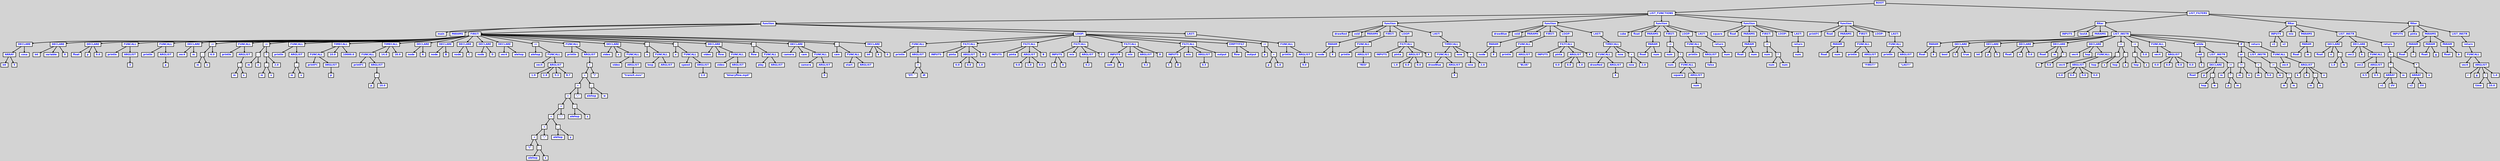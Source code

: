 digraph {

	ordering=out;
	ranksep=.4;
	bgcolor="lightgrey"; node [shape=box, fixedsize=false, fontsize=12, fontname="Helvetica-bold", fontcolor="blue"
		width=.25, height=.25, color="black", fillcolor="white", style="filled, solid, bold"];
	edge [arrowsize=.5, color="black", style="bold"]

  n0 [label="ROOT"];
  n1 [label="LIST_FUNCTIONS"];
  n1 [label="LIST_FUNCTIONS"];
  n2 [label="function"];
  n2 [label="function"];
  n3 [label="main"];
  n4 [label="PARAMS"];
  n5 [label="FIRST:"];
  n5 [label="FIRST:"];
  n6 [label="DECLARE"];
  n6 [label="DECLARE"];
  n7 [label="ARRAY"];
  n7 [label="ARRAY"];
  n8 [label="int"];
  n9 [label="5"];
  n10 [label="cosa"];
  n11 [label="DECLARE"];
  n11 [label="DECLARE"];
  n12 [label="int"];
  n13 [label="variable"];
  n14 [label="0"];
  n15 [label="DECLARE"];
  n15 [label="DECLARE"];
  n16 [label="float"];
  n17 [label="p"];
  n18 [label="0.0"];
  n19 [label="FUNCALL"];
  n19 [label="FUNCALL"];
  n20 [label="println"];
  n21 [label="ARGLIST"];
  n21 [label="ARGLIST"];
  n22 [label="3"];
  n23 [label="FUNCALL"];
  n23 [label="FUNCALL"];
  n24 [label="println"];
  n25 [label="ARGLIST"];
  n25 [label="ARGLIST"];
  n26 [label="p"];
  n27 [label="DECLARE"];
  n27 [label="DECLARE"];
  n28 [label="vec4"];
  n29 [label="m"];
  n30 [label=":="];
  n30 [label=":="];
  n31 [label="."];
  n31 [label="."];
  n32 [label="m"];
  n33 [label="x"];
  n34 [label="6.0"];
  n35 [label="FUNCALL"];
  n35 [label="FUNCALL"];
  n36 [label="println"];
  n37 [label="ARGLIST"];
  n37 [label="ARGLIST"];
  n38 [label="."];
  n38 [label="."];
  n39 [label="m"];
  n40 [label="x"];
  n41 [label=":="];
  n41 [label=":="];
  n42 [label="."];
  n42 [label="."];
  n43 [label="m"];
  n44 [label="x"];
  n45 [label="*"];
  n45 [label="*"];
  n46 [label="."];
  n46 [label="."];
  n47 [label="m"];
  n48 [label="x"];
  n49 [label="2.0"];
  n50 [label="FUNCALL"];
  n50 [label="FUNCALL"];
  n51 [label="println"];
  n52 [label="ARGLIST"];
  n52 [label="ARGLIST"];
  n53 [label="."];
  n53 [label="."];
  n54 [label="m"];
  n55 [label="x"];
  n56 [label="TIMECALL"];
  n56 [label="TIMECALL"];
  n57 [label="FUNCALL"];
  n57 [label="FUNCALL"];
  n58 [label="printFC"];
  n59 [label="ARGLIST"];
  n59 [label="ARGLIST"];
  n60 [label="p"];
  n61 [label="10.0"];
  n62 [label="10000.0"];
  n63 [label="TIMECALL"];
  n63 [label="TIMECALL"];
  n64 [label="FUNCALL"];
  n64 [label="FUNCALL"];
  n65 [label="printFC"];
  n66 [label="ARGLIST"];
  n66 [label="ARGLIST"];
  n67 [label="-"];
  n67 [label="-"];
  n68 [label="p"];
  n69 [label="10.0"];
  n70 [label="14.0"];
  n71 [label="18.0"];
  n72 [label="DECLARE"];
  n72 [label="DECLARE"];
  n73 [label="node"];
  n74 [label="A"];
  n75 [label="DECLARE"];
  n75 [label="DECLARE"];
  n76 [label="node"];
  n77 [label="B"];
  n78 [label="DECLARE"];
  n78 [label="DECLARE"];
  n79 [label="node"];
  n80 [label="C"];
  n81 [label="DECLARE"];
  n81 [label="DECLARE"];
  n82 [label="node"];
  n83 [label="D"];
  n84 [label="DECLARE"];
  n84 [label="DECLARE"];
  n85 [label="vec4"];
  n86 [label="alehop"];
  n87 [label=":="];
  n87 [label=":="];
  n88 [label="alehop"];
  n89 [label="FUNCALL"];
  n89 [label="FUNCALL"];
  n90 [label="vec4"];
  n91 [label="ARGLIST"];
  n91 [label="ARGLIST"];
  n92 [label="1.9"];
  n93 [label="2.9"];
  n94 [label="5.3"];
  n95 [label="8.7"];
  n96 [label="FUNCALL"];
  n96 [label="FUNCALL"];
  n97 [label="println"];
  n98 [label="ARGLIST"];
  n98 [label="ARGLIST"];
  n99 [label="+"];
  n99 [label="+"];
  n100 [label="+"];
  n100 [label="+"];
  n101 [label="+"];
  n101 [label="+"];
  n102 [label="+"];
  n102 [label="+"];
  n103 [label="+"];
  n103 [label="+"];
  n104 [label="+"];
  n104 [label="+"];
  n105 [label="+"];
  n105 [label="+"];
  n106 [label="+"];
  n106 [label="+"];
  n107 [label="\"(\""];
  n108 [label="."];
  n108 [label="."];
  n109 [label="alehop"];
  n110 [label="x"];
  n111 [label="\",\""];
  n112 [label="."];
  n112 [label="."];
  n113 [label="alehop"];
  n114 [label="y"];
  n115 [label="\",\""];
  n116 [label="."];
  n116 [label="."];
  n117 [label="alehop"];
  n118 [label="z"];
  n119 [label="\",\""];
  n120 [label="."];
  n120 [label="."];
  n121 [label="alehop"];
  n122 [label="w"];
  n123 [label="\")\""];
  n124 [label="DECLARE"];
  n124 [label="DECLARE"];
  n125 [label="video"];
  n126 [label="v"];
  n127 [label="FUNCALL"];
  n127 [label="FUNCALL"];
  n128 [label="video"];
  n129 [label="ARGLIST"];
  n129 [label="ARGLIST"];
  n130 [label="\"transit.mov\""];
  n131 [label="."];
  n131 [label="."];
  n132 [label="v"];
  n133 [label="FUNCALL"];
  n133 [label="FUNCALL"];
  n134 [label="loop"];
  n135 [label="ARGLIST"];
  n136 [label="."];
  n136 [label="."];
  n137 [label="v"];
  n138 [label="FUNCALL"];
  n138 [label="FUNCALL"];
  n139 [label="speed"];
  n140 [label="ARGLIST"];
  n140 [label="ARGLIST"];
  n141 [label="2.0"];
  n142 [label="DECLARE"];
  n142 [label="DECLARE"];
  n143 [label="video"];
  n144 [label="flow"];
  n145 [label="FUNCALL"];
  n145 [label="FUNCALL"];
  n146 [label="video"];
  n147 [label="ARGLIST"];
  n147 [label="ARGLIST"];
  n148 [label="\"binaryflow.mp4\""];
  n149 [label="."];
  n149 [label="."];
  n150 [label="flow"];
  n151 [label="FUNCALL"];
  n151 [label="FUNCALL"];
  n152 [label="play"];
  n153 [label="ARGLIST"];
  n154 [label="DECLARE"];
  n154 [label="DECLARE"];
  n155 [label="camera"];
  n156 [label="cam"];
  n157 [label="FUNCALL"];
  n157 [label="FUNCALL"];
  n158 [label="camera"];
  n159 [label="ARGLIST"];
  n159 [label="ARGLIST"];
  n160 [label="0"];
  n161 [label="."];
  n161 [label="."];
  n162 [label="cam"];
  n163 [label="FUNCALL"];
  n163 [label="FUNCALL"];
  n164 [label="start"];
  n165 [label="ARGLIST"];
  n166 [label="DECLARE"];
  n166 [label="DECLARE"];
  n167 [label="int"];
  n168 [label="k"];
  n169 [label="0"];
  n170 [label="LOOP:"];
  n170 [label="LOOP:"];
  n171 [label="FUNCALL"];
  n171 [label="FUNCALL"];
  n172 [label="println"];
  n173 [label="ARGLIST"];
  n173 [label="ARGLIST"];
  n174 [label="+"];
  n174 [label="+"];
  n175 [label="\"DT: \""];
  n176 [label="dt"];
  n177 [label="FILTCALL"];
  n177 [label="FILTCALL"];
  n178 [label="INPUTS"];
  n179 [label="pinta"];
  n180 [label="ARGLIST"];
  n180 [label="ARGLIST"];
  n181 [label="0.0"];
  n182 [label="0.0"];
  n183 [label="1.0"];
  n184 [label="A"];
  n185 [label="FILTCALL"];
  n185 [label="FILTCALL"];
  n186 [label="INPUTS"];
  n187 [label="pinta"];
  n188 [label="ARGLIST"];
  n188 [label="ARGLIST"];
  n189 [label="0.0"];
  n190 [label="1.0"];
  n191 [label="0.0"];
  n192 [label="B"];
  n193 [label="FILTCALL"];
  n193 [label="FILTCALL"];
  n194 [label="INPUTS"];
  n194 [label="INPUTS"];
  n195 [label="v"];
  n196 [label="A"];
  n197 [label="mix"];
  n198 [label="ARGLIST"];
  n198 [label="ARGLIST"];
  n199 [label="0.2"];
  n200 [label="C"];
  n201 [label="FILTCALL"];
  n201 [label="FILTCALL"];
  n202 [label="INPUTS"];
  n202 [label="INPUTS"];
  n203 [label="cam"];
  n204 [label="B"];
  n205 [label="mix"];
  n206 [label="ARGLIST"];
  n206 [label="ARGLIST"];
  n207 [label="0.2"];
  n208 [label="D"];
  n209 [label="FILTCALL"];
  n209 [label="FILTCALL"];
  n210 [label="INPUTS"];
  n210 [label="INPUTS"];
  n211 [label="C"];
  n212 [label="D"];
  n213 [label="mix"];
  n214 [label="ARGLIST"];
  n214 [label="ARGLIST"];
  n215 [label="0.5"];
  n216 [label="output"];
  n217 [label="EMPTYFILT"];
  n217 [label="EMPTYFILT"];
  n218 [label="flow"];
  n219 [label="output"];
  n220 [label=":="];
  n220 [label=":="];
  n221 [label="p"];
  n222 [label="+"];
  n222 [label="+"];
  n223 [label="p"];
  n224 [label="1.0"];
  n225 [label="LAST:"];
  n225 [label="LAST:"];
  n226 [label="FUNCALL"];
  n226 [label="FUNCALL"];
  n227 [label="println"];
  n228 [label="ARGLIST"];
  n228 [label="ARGLIST"];
  n229 [label="9.0"];
  n230 [label="function"];
  n230 [label="function"];
  n231 [label="drawRed"];
  n232 [label="void"];
  n233 [label="PARAMS"];
  n233 [label="PARAMS"];
  n234 [label="PARAM"];
  n234 [label="PARAM"];
  n235 [label="node"];
  n236 [label="X"];
  n237 [label="FIRST:"];
  n237 [label="FIRST:"];
  n238 [label="FUNCALL"];
  n238 [label="FUNCALL"];
  n239 [label="println"];
  n240 [label="ARGLIST"];
  n240 [label="ARGLIST"];
  n241 [label="\"RED\""];
  n242 [label="LOOP:"];
  n242 [label="LOOP:"];
  n243 [label="FILTCALL"];
  n243 [label="FILTCALL"];
  n244 [label="INPUTS"];
  n245 [label="pinta"];
  n246 [label="ARGLIST"];
  n246 [label="ARGLIST"];
  n247 [label="1.0"];
  n248 [label="0.0"];
  n249 [label="0.0"];
  n250 [label="X"];
  n251 [label="LAST:"];
  n251 [label="LAST:"];
  n252 [label="TIMECALL"];
  n252 [label="TIMECALL"];
  n253 [label="FUNCALL"];
  n253 [label="FUNCALL"];
  n254 [label="drawBlue"];
  n255 [label="ARGLIST"];
  n255 [label="ARGLIST"];
  n256 [label="X"];
  n257 [label="now"];
  n258 [label="+"];
  n258 [label="+"];
  n259 [label="now"];
  n260 [label="2.0"];
  n261 [label="function"];
  n261 [label="function"];
  n262 [label="drawBlue"];
  n263 [label="void"];
  n264 [label="PARAMS"];
  n264 [label="PARAMS"];
  n265 [label="PARAM"];
  n265 [label="PARAM"];
  n266 [label="node"];
  n267 [label="X"];
  n268 [label="FIRST:"];
  n268 [label="FIRST:"];
  n269 [label="FUNCALL"];
  n269 [label="FUNCALL"];
  n270 [label="println"];
  n271 [label="ARGLIST"];
  n271 [label="ARGLIST"];
  n272 [label="\"BLUE\""];
  n273 [label="LOOP:"];
  n273 [label="LOOP:"];
  n274 [label="FILTCALL"];
  n274 [label="FILTCALL"];
  n275 [label="INPUTS"];
  n276 [label="pinta"];
  n277 [label="ARGLIST"];
  n277 [label="ARGLIST"];
  n278 [label="0.0"];
  n279 [label="0.0"];
  n280 [label="1.0"];
  n281 [label="X"];
  n282 [label="LAST:"];
  n282 [label="LAST:"];
  n283 [label="TIMECALL"];
  n283 [label="TIMECALL"];
  n284 [label="FUNCALL"];
  n284 [label="FUNCALL"];
  n285 [label="drawRed"];
  n286 [label="ARGLIST"];
  n286 [label="ARGLIST"];
  n287 [label="X"];
  n288 [label="now"];
  n289 [label="+"];
  n289 [label="+"];
  n290 [label="now"];
  n291 [label="2.0"];
  n292 [label="function"];
  n292 [label="function"];
  n293 [label="cube"];
  n294 [label="float"];
  n295 [label="PARAMS"];
  n295 [label="PARAMS"];
  n296 [label="PARAM"];
  n296 [label="PARAM"];
  n297 [label="float"];
  n298 [label="num"];
  n299 [label="FIRST:"];
  n299 [label="FIRST:"];
  n300 [label=":="];
  n300 [label=":="];
  n301 [label="num"];
  n302 [label="*"];
  n302 [label="*"];
  n303 [label="num"];
  n304 [label="FUNCALL"];
  n304 [label="FUNCALL"];
  n305 [label="square"];
  n306 [label="ARGLIST"];
  n306 [label="ARGLIST"];
  n307 [label="num"];
  n308 [label="LOOP:"];
  n308 [label="LOOP:"];
  n309 [label="FUNCALL"];
  n309 [label="FUNCALL"];
  n310 [label="println"];
  n311 [label="ARGLIST"];
  n311 [label="ARGLIST"];
  n312 [label="false"];
  n313 [label="LAST:"];
  n313 [label="LAST:"];
  n314 [label="return"];
  n314 [label="return"];
  n315 [label="num"];
  n316 [label="function"];
  n316 [label="function"];
  n317 [label="square"];
  n318 [label="float"];
  n319 [label="PARAMS"];
  n319 [label="PARAMS"];
  n320 [label="PARAM"];
  n320 [label="PARAM"];
  n321 [label="float"];
  n322 [label="num"];
  n323 [label="FIRST:"];
  n323 [label="FIRST:"];
  n324 [label=":="];
  n324 [label=":="];
  n325 [label="num"];
  n326 [label="*"];
  n326 [label="*"];
  n327 [label="num"];
  n328 [label="num"];
  n329 [label="LOOP:"];
  n330 [label="LAST:"];
  n330 [label="LAST:"];
  n331 [label="return"];
  n331 [label="return"];
  n332 [label="num"];
  n333 [label="function"];
  n333 [label="function"];
  n334 [label="printFC"];
  n335 [label="float"];
  n336 [label="PARAMS"];
  n336 [label="PARAMS"];
  n337 [label="PARAM"];
  n337 [label="PARAM"];
  n338 [label="float"];
  n339 [label="num"];
  n340 [label="FIRST:"];
  n340 [label="FIRST:"];
  n341 [label="FUNCALL"];
  n341 [label="FUNCALL"];
  n342 [label="println"];
  n343 [label="ARGLIST"];
  n343 [label="ARGLIST"];
  n344 [label="\"FIRST!\""];
  n345 [label="LOOP:"];
  n346 [label="LAST:"];
  n346 [label="LAST:"];
  n347 [label="FUNCALL"];
  n347 [label="FUNCALL"];
  n348 [label="println"];
  n349 [label="ARGLIST"];
  n349 [label="ARGLIST"];
  n350 [label="\"LAST!\""];
  n351 [label="LIST_FILTERS"];
  n351 [label="LIST_FILTERS"];
  n352 [label="filter"];
  n352 [label="filter"];
  n353 [label="INPUTS"];
  n354 [label="testA"];
  n355 [label="PARAMS"];
  n355 [label="PARAMS"];
  n356 [label="PARAM"];
  n356 [label="PARAM"];
  n357 [label="float"];
  n358 [label="k"];
  n359 [label="LIST_INSTR"];
  n359 [label="LIST_INSTR"];
  n360 [label="DECLARE"];
  n360 [label="DECLARE"];
  n361 [label="bool"];
  n362 [label="t"];
  n363 [label="true"];
  n364 [label="DECLARE"];
  n364 [label="DECLARE"];
  n365 [label="int"];
  n366 [label="p"];
  n367 [label="5"];
  n368 [label="DECLARE"];
  n368 [label="DECLARE"];
  n369 [label="float"];
  n370 [label="n"];
  n371 [label="5.0"];
  n372 [label="DECLARE"];
  n372 [label="DECLARE"];
  n373 [label="float"];
  n374 [label="m"];
  n375 [label="*"];
  n375 [label="*"];
  n376 [label="n"];
  n377 [label="5.0"];
  n378 [label="DECLARE"];
  n378 [label="DECLARE"];
  n379 [label="vec4"];
  n380 [label="hop"];
  n381 [label="FUNCALL"];
  n381 [label="FUNCALL"];
  n382 [label="vec4"];
  n383 [label="ARGLIST"];
  n383 [label="ARGLIST"];
  n384 [label="0.0"];
  n385 [label="0.0"];
  n386 [label="0.0"];
  n387 [label="0.0"];
  n388 [label=":="];
  n388 [label=":="];
  n389 [label="."];
  n389 [label="."];
  n390 [label="hop"];
  n391 [label="x"];
  n392 [label="."];
  n392 [label="."];
  n393 [label="hop"];
  n394 [label="y"];
  n395 [label=":="];
  n395 [label=":="];
  n396 [label="."];
  n396 [label="."];
  n397 [label="hop"];
  n398 [label="z"];
  n399 [label="5.0"];
  n400 [label="FUNCALL"];
  n400 [label="FUNCALL"];
  n401 [label="vec4"];
  n402 [label="ARGLIST"];
  n402 [label="ARGLIST"];
  n403 [label="0.0"];
  n404 [label="0.0"];
  n405 [label="0.0"];
  n406 [label="0.0"];
  n407 [label="while"];
  n407 [label="while"];
  n408 [label="not"];
  n408 [label="not"];
  n409 [label="t"];
  n410 [label="LIST_INSTR"];
  n410 [label="LIST_INSTR"];
  n411 [label="DECLARE"];
  n411 [label="DECLARE"];
  n412 [label="float"];
  n413 [label="p"];
  n414 [label="."];
  n414 [label="."];
  n415 [label="hop"];
  n416 [label="w"];
  n417 [label=":="];
  n417 [label=":="];
  n418 [label="m"];
  n419 [label="*"];
  n419 [label="*"];
  n420 [label="p"];
  n421 [label="m"];
  n422 [label="if"];
  n422 [label="if"];
  n423 [label="or"];
  n423 [label="or"];
  n424 [label="!="];
  n424 [label="!="];
  n425 [label="m"];
  n426 [label="n"];
  n427 [label="<"];
  n427 [label="<"];
  n428 [label="m"];
  n429 [label="5.0"];
  n430 [label="LIST_INSTR"];
  n430 [label="LIST_INSTR"];
  n431 [label=":="];
  n431 [label=":="];
  n432 [label="m"];
  n433 [label="*"];
  n433 [label="*"];
  n434 [label="m"];
  n435 [label="m"];
  n436 [label="return"];
  n436 [label="return"];
  n437 [label="FUNCALL"];
  n437 [label="FUNCALL"];
  n438 [label="vec4"];
  n439 [label="ARGLIST"];
  n439 [label="ARGLIST"];
  n440 [label="k"];
  n441 [label="k"];
  n442 [label="-"];
  n442 [label="-"];
  n443 [label="m"];
  n444 [label="n"];
  n445 [label="n"];
  n446 [label="filter"];
  n446 [label="filter"];
  n447 [label="INPUTS"];
  n447 [label="INPUTS"];
  n448 [label="v1"];
  n449 [label="v2"];
  n450 [label="mix"];
  n451 [label="PARAMS"];
  n451 [label="PARAMS"];
  n452 [label="PARAM"];
  n452 [label="PARAM"];
  n453 [label="float"];
  n454 [label="m"];
  n455 [label="LIST_INSTR"];
  n455 [label="LIST_INSTR"];
  n456 [label="DECLARE"];
  n456 [label="DECLARE"];
  n457 [label="float"];
  n458 [label="n"];
  n459 [label="-"];
  n459 [label="-"];
  n460 [label="1.0"];
  n461 [label="m"];
  n462 [label="DECLARE"];
  n462 [label="DECLARE"];
  n463 [label="vec2"];
  n464 [label="k"];
  n465 [label="FUNCALL"];
  n465 [label="FUNCALL"];
  n466 [label="vec2"];
  n467 [label="ARGLIST"];
  n467 [label="ARGLIST"];
  n468 [label="0.5"];
  n469 [label="0.5"];
  n470 [label="return"];
  n470 [label="return"];
  n471 [label="+"];
  n471 [label="+"];
  n472 [label="*"];
  n472 [label="*"];
  n473 [label="ARRAY"];
  n473 [label="ARRAY"];
  n474 [label="v1"];
  n475 [label="UV"];
  n476 [label="m"];
  n477 [label="*"];
  n477 [label="*"];
  n478 [label="ARRAY"];
  n478 [label="ARRAY"];
  n479 [label="v2"];
  n480 [label="UV"];
  n481 [label="n"];
  n482 [label="filter"];
  n482 [label="filter"];
  n483 [label="INPUTS"];
  n484 [label="pinta"];
  n485 [label="PARAMS"];
  n485 [label="PARAMS"];
  n486 [label="PARAM"];
  n486 [label="PARAM"];
  n487 [label="float"];
  n488 [label="r"];
  n489 [label="PARAM"];
  n489 [label="PARAM"];
  n490 [label="float"];
  n491 [label="g"];
  n492 [label="PARAM"];
  n492 [label="PARAM"];
  n493 [label="float"];
  n494 [label="b"];
  n495 [label="LIST_INSTR"];
  n495 [label="LIST_INSTR"];
  n496 [label="return"];
  n496 [label="return"];
  n497 [label="FUNCALL"];
  n497 [label="FUNCALL"];
  n498 [label="vec4"];
  n499 [label="ARGLIST"];
  n499 [label="ARGLIST"];
  n500 [label="r"];
  n501 [label="g"];
  n502 [label="/"];
  n502 [label="/"];
  n503 [label="time"];
  n504 [label="10.0"];
  n505 [label="1.0"];

  n0 -> n1 // "ROOT" -> "LIST_FUNCTIONS"
  n1 -> n2 // "LIST_FUNCTIONS" -> "function"
  n2 -> n3 // "function" -> "main"
  n2 -> n4 // "function" -> "PARAMS"
  n2 -> n5 // "function" -> "FIRST:"
  n5 -> n6 // "FIRST:" -> "DECLARE"
  n6 -> n7 // "DECLARE" -> "ARRAY"
  n7 -> n8 // "ARRAY" -> "int"
  n7 -> n9 // "ARRAY" -> "5"
  n6 -> n10 // "DECLARE" -> "cosa"
  n5 -> n11 // "FIRST:" -> "DECLARE"
  n11 -> n12 // "DECLARE" -> "int"
  n11 -> n13 // "DECLARE" -> "variable"
  n11 -> n14 // "DECLARE" -> "0"
  n5 -> n15 // "FIRST:" -> "DECLARE"
  n15 -> n16 // "DECLARE" -> "float"
  n15 -> n17 // "DECLARE" -> "p"
  n15 -> n18 // "DECLARE" -> "0.0"
  n5 -> n19 // "FIRST:" -> "FUNCALL"
  n19 -> n20 // "FUNCALL" -> "println"
  n19 -> n21 // "FUNCALL" -> "ARGLIST"
  n21 -> n22 // "ARGLIST" -> "3"
  n5 -> n23 // "FIRST:" -> "FUNCALL"
  n23 -> n24 // "FUNCALL" -> "println"
  n23 -> n25 // "FUNCALL" -> "ARGLIST"
  n25 -> n26 // "ARGLIST" -> "p"
  n5 -> n27 // "FIRST:" -> "DECLARE"
  n27 -> n28 // "DECLARE" -> "vec4"
  n27 -> n29 // "DECLARE" -> "m"
  n5 -> n30 // "FIRST:" -> ":="
  n30 -> n31 // ":=" -> "."
  n31 -> n32 // "." -> "m"
  n31 -> n33 // "." -> "x"
  n30 -> n34 // ":=" -> "6.0"
  n5 -> n35 // "FIRST:" -> "FUNCALL"
  n35 -> n36 // "FUNCALL" -> "println"
  n35 -> n37 // "FUNCALL" -> "ARGLIST"
  n37 -> n38 // "ARGLIST" -> "."
  n38 -> n39 // "." -> "m"
  n38 -> n40 // "." -> "x"
  n5 -> n41 // "FIRST:" -> ":="
  n41 -> n42 // ":=" -> "."
  n42 -> n43 // "." -> "m"
  n42 -> n44 // "." -> "x"
  n41 -> n45 // ":=" -> "*"
  n45 -> n46 // "*" -> "."
  n46 -> n47 // "." -> "m"
  n46 -> n48 // "." -> "x"
  n45 -> n49 // "*" -> "2.0"
  n5 -> n50 // "FIRST:" -> "FUNCALL"
  n50 -> n51 // "FUNCALL" -> "println"
  n50 -> n52 // "FUNCALL" -> "ARGLIST"
  n52 -> n53 // "ARGLIST" -> "."
  n53 -> n54 // "." -> "m"
  n53 -> n55 // "." -> "x"
  n5 -> n56 // "FIRST:" -> "TIMECALL"
  n56 -> n57 // "TIMECALL" -> "FUNCALL"
  n57 -> n58 // "FUNCALL" -> "printFC"
  n57 -> n59 // "FUNCALL" -> "ARGLIST"
  n59 -> n60 // "ARGLIST" -> "p"
  n56 -> n61 // "TIMECALL" -> "10.0"
  n56 -> n62 // "TIMECALL" -> "10000.0"
  n5 -> n63 // "FIRST:" -> "TIMECALL"
  n63 -> n64 // "TIMECALL" -> "FUNCALL"
  n64 -> n65 // "FUNCALL" -> "printFC"
  n64 -> n66 // "FUNCALL" -> "ARGLIST"
  n66 -> n67 // "ARGLIST" -> "-"
  n67 -> n68 // "-" -> "p"
  n67 -> n69 // "-" -> "10.0"
  n63 -> n70 // "TIMECALL" -> "14.0"
  n63 -> n71 // "TIMECALL" -> "18.0"
  n5 -> n72 // "FIRST:" -> "DECLARE"
  n72 -> n73 // "DECLARE" -> "node"
  n72 -> n74 // "DECLARE" -> "A"
  n5 -> n75 // "FIRST:" -> "DECLARE"
  n75 -> n76 // "DECLARE" -> "node"
  n75 -> n77 // "DECLARE" -> "B"
  n5 -> n78 // "FIRST:" -> "DECLARE"
  n78 -> n79 // "DECLARE" -> "node"
  n78 -> n80 // "DECLARE" -> "C"
  n5 -> n81 // "FIRST:" -> "DECLARE"
  n81 -> n82 // "DECLARE" -> "node"
  n81 -> n83 // "DECLARE" -> "D"
  n5 -> n84 // "FIRST:" -> "DECLARE"
  n84 -> n85 // "DECLARE" -> "vec4"
  n84 -> n86 // "DECLARE" -> "alehop"
  n5 -> n87 // "FIRST:" -> ":="
  n87 -> n88 // ":=" -> "alehop"
  n87 -> n89 // ":=" -> "FUNCALL"
  n89 -> n90 // "FUNCALL" -> "vec4"
  n89 -> n91 // "FUNCALL" -> "ARGLIST"
  n91 -> n92 // "ARGLIST" -> "1.9"
  n91 -> n93 // "ARGLIST" -> "2.9"
  n91 -> n94 // "ARGLIST" -> "5.3"
  n91 -> n95 // "ARGLIST" -> "8.7"
  n5 -> n96 // "FIRST:" -> "FUNCALL"
  n96 -> n97 // "FUNCALL" -> "println"
  n96 -> n98 // "FUNCALL" -> "ARGLIST"
  n98 -> n99 // "ARGLIST" -> "+"
  n99 -> n100 // "+" -> "+"
  n100 -> n101 // "+" -> "+"
  n101 -> n102 // "+" -> "+"
  n102 -> n103 // "+" -> "+"
  n103 -> n104 // "+" -> "+"
  n104 -> n105 // "+" -> "+"
  n105 -> n106 // "+" -> "+"
  n106 -> n107 // "+" -> "\"(\""
  n106 -> n108 // "+" -> "."
  n108 -> n109 // "." -> "alehop"
  n108 -> n110 // "." -> "x"
  n105 -> n111 // "+" -> "\",\""
  n104 -> n112 // "+" -> "."
  n112 -> n113 // "." -> "alehop"
  n112 -> n114 // "." -> "y"
  n103 -> n115 // "+" -> "\",\""
  n102 -> n116 // "+" -> "."
  n116 -> n117 // "." -> "alehop"
  n116 -> n118 // "." -> "z"
  n101 -> n119 // "+" -> "\",\""
  n100 -> n120 // "+" -> "."
  n120 -> n121 // "." -> "alehop"
  n120 -> n122 // "." -> "w"
  n99 -> n123 // "+" -> "\")\""
  n5 -> n124 // "FIRST:" -> "DECLARE"
  n124 -> n125 // "DECLARE" -> "video"
  n124 -> n126 // "DECLARE" -> "v"
  n124 -> n127 // "DECLARE" -> "FUNCALL"
  n127 -> n128 // "FUNCALL" -> "video"
  n127 -> n129 // "FUNCALL" -> "ARGLIST"
  n129 -> n130 // "ARGLIST" -> "\"transit.mov\""
  n5 -> n131 // "FIRST:" -> "."
  n131 -> n132 // "." -> "v"
  n131 -> n133 // "." -> "FUNCALL"
  n133 -> n134 // "FUNCALL" -> "loop"
  n133 -> n135 // "FUNCALL" -> "ARGLIST"
  n5 -> n136 // "FIRST:" -> "."
  n136 -> n137 // "." -> "v"
  n136 -> n138 // "." -> "FUNCALL"
  n138 -> n139 // "FUNCALL" -> "speed"
  n138 -> n140 // "FUNCALL" -> "ARGLIST"
  n140 -> n141 // "ARGLIST" -> "2.0"
  n5 -> n142 // "FIRST:" -> "DECLARE"
  n142 -> n143 // "DECLARE" -> "video"
  n142 -> n144 // "DECLARE" -> "flow"
  n142 -> n145 // "DECLARE" -> "FUNCALL"
  n145 -> n146 // "FUNCALL" -> "video"
  n145 -> n147 // "FUNCALL" -> "ARGLIST"
  n147 -> n148 // "ARGLIST" -> "\"binaryflow.mp4\""
  n5 -> n149 // "FIRST:" -> "."
  n149 -> n150 // "." -> "flow"
  n149 -> n151 // "." -> "FUNCALL"
  n151 -> n152 // "FUNCALL" -> "play"
  n151 -> n153 // "FUNCALL" -> "ARGLIST"
  n5 -> n154 // "FIRST:" -> "DECLARE"
  n154 -> n155 // "DECLARE" -> "camera"
  n154 -> n156 // "DECLARE" -> "cam"
  n154 -> n157 // "DECLARE" -> "FUNCALL"
  n157 -> n158 // "FUNCALL" -> "camera"
  n157 -> n159 // "FUNCALL" -> "ARGLIST"
  n159 -> n160 // "ARGLIST" -> "0"
  n5 -> n161 // "FIRST:" -> "."
  n161 -> n162 // "." -> "cam"
  n161 -> n163 // "." -> "FUNCALL"
  n163 -> n164 // "FUNCALL" -> "start"
  n163 -> n165 // "FUNCALL" -> "ARGLIST"
  n5 -> n166 // "FIRST:" -> "DECLARE"
  n166 -> n167 // "DECLARE" -> "int"
  n166 -> n168 // "DECLARE" -> "k"
  n166 -> n169 // "DECLARE" -> "0"
  n2 -> n170 // "function" -> "LOOP:"
  n170 -> n171 // "LOOP:" -> "FUNCALL"
  n171 -> n172 // "FUNCALL" -> "println"
  n171 -> n173 // "FUNCALL" -> "ARGLIST"
  n173 -> n174 // "ARGLIST" -> "+"
  n174 -> n175 // "+" -> "\"DT: \""
  n174 -> n176 // "+" -> "dt"
  n170 -> n177 // "LOOP:" -> "FILTCALL"
  n177 -> n178 // "FILTCALL" -> "INPUTS"
  n177 -> n179 // "FILTCALL" -> "pinta"
  n177 -> n180 // "FILTCALL" -> "ARGLIST"
  n180 -> n181 // "ARGLIST" -> "0.0"
  n180 -> n182 // "ARGLIST" -> "0.0"
  n180 -> n183 // "ARGLIST" -> "1.0"
  n177 -> n184 // "FILTCALL" -> "A"
  n170 -> n185 // "LOOP:" -> "FILTCALL"
  n185 -> n186 // "FILTCALL" -> "INPUTS"
  n185 -> n187 // "FILTCALL" -> "pinta"
  n185 -> n188 // "FILTCALL" -> "ARGLIST"
  n188 -> n189 // "ARGLIST" -> "0.0"
  n188 -> n190 // "ARGLIST" -> "1.0"
  n188 -> n191 // "ARGLIST" -> "0.0"
  n185 -> n192 // "FILTCALL" -> "B"
  n170 -> n193 // "LOOP:" -> "FILTCALL"
  n193 -> n194 // "FILTCALL" -> "INPUTS"
  n194 -> n195 // "INPUTS" -> "v"
  n194 -> n196 // "INPUTS" -> "A"
  n193 -> n197 // "FILTCALL" -> "mix"
  n193 -> n198 // "FILTCALL" -> "ARGLIST"
  n198 -> n199 // "ARGLIST" -> "0.2"
  n193 -> n200 // "FILTCALL" -> "C"
  n170 -> n201 // "LOOP:" -> "FILTCALL"
  n201 -> n202 // "FILTCALL" -> "INPUTS"
  n202 -> n203 // "INPUTS" -> "cam"
  n202 -> n204 // "INPUTS" -> "B"
  n201 -> n205 // "FILTCALL" -> "mix"
  n201 -> n206 // "FILTCALL" -> "ARGLIST"
  n206 -> n207 // "ARGLIST" -> "0.2"
  n201 -> n208 // "FILTCALL" -> "D"
  n170 -> n209 // "LOOP:" -> "FILTCALL"
  n209 -> n210 // "FILTCALL" -> "INPUTS"
  n210 -> n211 // "INPUTS" -> "C"
  n210 -> n212 // "INPUTS" -> "D"
  n209 -> n213 // "FILTCALL" -> "mix"
  n209 -> n214 // "FILTCALL" -> "ARGLIST"
  n214 -> n215 // "ARGLIST" -> "0.5"
  n209 -> n216 // "FILTCALL" -> "output"
  n170 -> n217 // "LOOP:" -> "EMPTYFILT"
  n217 -> n218 // "EMPTYFILT" -> "flow"
  n217 -> n219 // "EMPTYFILT" -> "output"
  n170 -> n220 // "LOOP:" -> ":="
  n220 -> n221 // ":=" -> "p"
  n220 -> n222 // ":=" -> "+"
  n222 -> n223 // "+" -> "p"
  n222 -> n224 // "+" -> "1.0"
  n2 -> n225 // "function" -> "LAST:"
  n225 -> n226 // "LAST:" -> "FUNCALL"
  n226 -> n227 // "FUNCALL" -> "println"
  n226 -> n228 // "FUNCALL" -> "ARGLIST"
  n228 -> n229 // "ARGLIST" -> "9.0"
  n1 -> n230 // "LIST_FUNCTIONS" -> "function"
  n230 -> n231 // "function" -> "drawRed"
  n230 -> n232 // "function" -> "void"
  n230 -> n233 // "function" -> "PARAMS"
  n233 -> n234 // "PARAMS" -> "PARAM"
  n234 -> n235 // "PARAM" -> "node"
  n234 -> n236 // "PARAM" -> "X"
  n230 -> n237 // "function" -> "FIRST:"
  n237 -> n238 // "FIRST:" -> "FUNCALL"
  n238 -> n239 // "FUNCALL" -> "println"
  n238 -> n240 // "FUNCALL" -> "ARGLIST"
  n240 -> n241 // "ARGLIST" -> "\"RED\""
  n230 -> n242 // "function" -> "LOOP:"
  n242 -> n243 // "LOOP:" -> "FILTCALL"
  n243 -> n244 // "FILTCALL" -> "INPUTS"
  n243 -> n245 // "FILTCALL" -> "pinta"
  n243 -> n246 // "FILTCALL" -> "ARGLIST"
  n246 -> n247 // "ARGLIST" -> "1.0"
  n246 -> n248 // "ARGLIST" -> "0.0"
  n246 -> n249 // "ARGLIST" -> "0.0"
  n243 -> n250 // "FILTCALL" -> "X"
  n230 -> n251 // "function" -> "LAST:"
  n251 -> n252 // "LAST:" -> "TIMECALL"
  n252 -> n253 // "TIMECALL" -> "FUNCALL"
  n253 -> n254 // "FUNCALL" -> "drawBlue"
  n253 -> n255 // "FUNCALL" -> "ARGLIST"
  n255 -> n256 // "ARGLIST" -> "X"
  n252 -> n257 // "TIMECALL" -> "now"
  n252 -> n258 // "TIMECALL" -> "+"
  n258 -> n259 // "+" -> "now"
  n258 -> n260 // "+" -> "2.0"
  n1 -> n261 // "LIST_FUNCTIONS" -> "function"
  n261 -> n262 // "function" -> "drawBlue"
  n261 -> n263 // "function" -> "void"
  n261 -> n264 // "function" -> "PARAMS"
  n264 -> n265 // "PARAMS" -> "PARAM"
  n265 -> n266 // "PARAM" -> "node"
  n265 -> n267 // "PARAM" -> "X"
  n261 -> n268 // "function" -> "FIRST:"
  n268 -> n269 // "FIRST:" -> "FUNCALL"
  n269 -> n270 // "FUNCALL" -> "println"
  n269 -> n271 // "FUNCALL" -> "ARGLIST"
  n271 -> n272 // "ARGLIST" -> "\"BLUE\""
  n261 -> n273 // "function" -> "LOOP:"
  n273 -> n274 // "LOOP:" -> "FILTCALL"
  n274 -> n275 // "FILTCALL" -> "INPUTS"
  n274 -> n276 // "FILTCALL" -> "pinta"
  n274 -> n277 // "FILTCALL" -> "ARGLIST"
  n277 -> n278 // "ARGLIST" -> "0.0"
  n277 -> n279 // "ARGLIST" -> "0.0"
  n277 -> n280 // "ARGLIST" -> "1.0"
  n274 -> n281 // "FILTCALL" -> "X"
  n261 -> n282 // "function" -> "LAST:"
  n282 -> n283 // "LAST:" -> "TIMECALL"
  n283 -> n284 // "TIMECALL" -> "FUNCALL"
  n284 -> n285 // "FUNCALL" -> "drawRed"
  n284 -> n286 // "FUNCALL" -> "ARGLIST"
  n286 -> n287 // "ARGLIST" -> "X"
  n283 -> n288 // "TIMECALL" -> "now"
  n283 -> n289 // "TIMECALL" -> "+"
  n289 -> n290 // "+" -> "now"
  n289 -> n291 // "+" -> "2.0"
  n1 -> n292 // "LIST_FUNCTIONS" -> "function"
  n292 -> n293 // "function" -> "cube"
  n292 -> n294 // "function" -> "float"
  n292 -> n295 // "function" -> "PARAMS"
  n295 -> n296 // "PARAMS" -> "PARAM"
  n296 -> n297 // "PARAM" -> "float"
  n296 -> n298 // "PARAM" -> "num"
  n292 -> n299 // "function" -> "FIRST:"
  n299 -> n300 // "FIRST:" -> ":="
  n300 -> n301 // ":=" -> "num"
  n300 -> n302 // ":=" -> "*"
  n302 -> n303 // "*" -> "num"
  n302 -> n304 // "*" -> "FUNCALL"
  n304 -> n305 // "FUNCALL" -> "square"
  n304 -> n306 // "FUNCALL" -> "ARGLIST"
  n306 -> n307 // "ARGLIST" -> "num"
  n292 -> n308 // "function" -> "LOOP:"
  n308 -> n309 // "LOOP:" -> "FUNCALL"
  n309 -> n310 // "FUNCALL" -> "println"
  n309 -> n311 // "FUNCALL" -> "ARGLIST"
  n311 -> n312 // "ARGLIST" -> "false"
  n292 -> n313 // "function" -> "LAST:"
  n313 -> n314 // "LAST:" -> "return"
  n314 -> n315 // "return" -> "num"
  n1 -> n316 // "LIST_FUNCTIONS" -> "function"
  n316 -> n317 // "function" -> "square"
  n316 -> n318 // "function" -> "float"
  n316 -> n319 // "function" -> "PARAMS"
  n319 -> n320 // "PARAMS" -> "PARAM"
  n320 -> n321 // "PARAM" -> "float"
  n320 -> n322 // "PARAM" -> "num"
  n316 -> n323 // "function" -> "FIRST:"
  n323 -> n324 // "FIRST:" -> ":="
  n324 -> n325 // ":=" -> "num"
  n324 -> n326 // ":=" -> "*"
  n326 -> n327 // "*" -> "num"
  n326 -> n328 // "*" -> "num"
  n316 -> n329 // "function" -> "LOOP:"
  n316 -> n330 // "function" -> "LAST:"
  n330 -> n331 // "LAST:" -> "return"
  n331 -> n332 // "return" -> "num"
  n1 -> n333 // "LIST_FUNCTIONS" -> "function"
  n333 -> n334 // "function" -> "printFC"
  n333 -> n335 // "function" -> "float"
  n333 -> n336 // "function" -> "PARAMS"
  n336 -> n337 // "PARAMS" -> "PARAM"
  n337 -> n338 // "PARAM" -> "float"
  n337 -> n339 // "PARAM" -> "num"
  n333 -> n340 // "function" -> "FIRST:"
  n340 -> n341 // "FIRST:" -> "FUNCALL"
  n341 -> n342 // "FUNCALL" -> "println"
  n341 -> n343 // "FUNCALL" -> "ARGLIST"
  n343 -> n344 // "ARGLIST" -> "\"FIRST!\""
  n333 -> n345 // "function" -> "LOOP:"
  n333 -> n346 // "function" -> "LAST:"
  n346 -> n347 // "LAST:" -> "FUNCALL"
  n347 -> n348 // "FUNCALL" -> "println"
  n347 -> n349 // "FUNCALL" -> "ARGLIST"
  n349 -> n350 // "ARGLIST" -> "\"LAST!\""
  n0 -> n351 // "ROOT" -> "LIST_FILTERS"
  n351 -> n352 // "LIST_FILTERS" -> "filter"
  n352 -> n353 // "filter" -> "INPUTS"
  n352 -> n354 // "filter" -> "testA"
  n352 -> n355 // "filter" -> "PARAMS"
  n355 -> n356 // "PARAMS" -> "PARAM"
  n356 -> n357 // "PARAM" -> "float"
  n356 -> n358 // "PARAM" -> "k"
  n352 -> n359 // "filter" -> "LIST_INSTR"
  n359 -> n360 // "LIST_INSTR" -> "DECLARE"
  n360 -> n361 // "DECLARE" -> "bool"
  n360 -> n362 // "DECLARE" -> "t"
  n360 -> n363 // "DECLARE" -> "true"
  n359 -> n364 // "LIST_INSTR" -> "DECLARE"
  n364 -> n365 // "DECLARE" -> "int"
  n364 -> n366 // "DECLARE" -> "p"
  n364 -> n367 // "DECLARE" -> "5"
  n359 -> n368 // "LIST_INSTR" -> "DECLARE"
  n368 -> n369 // "DECLARE" -> "float"
  n368 -> n370 // "DECLARE" -> "n"
  n368 -> n371 // "DECLARE" -> "5.0"
  n359 -> n372 // "LIST_INSTR" -> "DECLARE"
  n372 -> n373 // "DECLARE" -> "float"
  n372 -> n374 // "DECLARE" -> "m"
  n372 -> n375 // "DECLARE" -> "*"
  n375 -> n376 // "*" -> "n"
  n375 -> n377 // "*" -> "5.0"
  n359 -> n378 // "LIST_INSTR" -> "DECLARE"
  n378 -> n379 // "DECLARE" -> "vec4"
  n378 -> n380 // "DECLARE" -> "hop"
  n378 -> n381 // "DECLARE" -> "FUNCALL"
  n381 -> n382 // "FUNCALL" -> "vec4"
  n381 -> n383 // "FUNCALL" -> "ARGLIST"
  n383 -> n384 // "ARGLIST" -> "0.0"
  n383 -> n385 // "ARGLIST" -> "0.0"
  n383 -> n386 // "ARGLIST" -> "0.0"
  n383 -> n387 // "ARGLIST" -> "0.0"
  n359 -> n388 // "LIST_INSTR" -> ":="
  n388 -> n389 // ":=" -> "."
  n389 -> n390 // "." -> "hop"
  n389 -> n391 // "." -> "x"
  n388 -> n392 // ":=" -> "."
  n392 -> n393 // "." -> "hop"
  n392 -> n394 // "." -> "y"
  n359 -> n395 // "LIST_INSTR" -> ":="
  n395 -> n396 // ":=" -> "."
  n396 -> n397 // "." -> "hop"
  n396 -> n398 // "." -> "z"
  n395 -> n399 // ":=" -> "5.0"
  n359 -> n400 // "LIST_INSTR" -> "FUNCALL"
  n400 -> n401 // "FUNCALL" -> "vec4"
  n400 -> n402 // "FUNCALL" -> "ARGLIST"
  n402 -> n403 // "ARGLIST" -> "0.0"
  n402 -> n404 // "ARGLIST" -> "0.0"
  n402 -> n405 // "ARGLIST" -> "0.0"
  n402 -> n406 // "ARGLIST" -> "0.0"
  n359 -> n407 // "LIST_INSTR" -> "while"
  n407 -> n408 // "while" -> "not"
  n408 -> n409 // "not" -> "t"
  n407 -> n410 // "while" -> "LIST_INSTR"
  n410 -> n411 // "LIST_INSTR" -> "DECLARE"
  n411 -> n412 // "DECLARE" -> "float"
  n411 -> n413 // "DECLARE" -> "p"
  n411 -> n414 // "DECLARE" -> "."
  n414 -> n415 // "." -> "hop"
  n414 -> n416 // "." -> "w"
  n410 -> n417 // "LIST_INSTR" -> ":="
  n417 -> n418 // ":=" -> "m"
  n417 -> n419 // ":=" -> "*"
  n419 -> n420 // "*" -> "p"
  n419 -> n421 // "*" -> "m"
  n359 -> n422 // "LIST_INSTR" -> "if"
  n422 -> n423 // "if" -> "or"
  n423 -> n424 // "or" -> "!="
  n424 -> n425 // "!=" -> "m"
  n424 -> n426 // "!=" -> "n"
  n423 -> n427 // "or" -> "<"
  n427 -> n428 // "<" -> "m"
  n427 -> n429 // "<" -> "5.0"
  n422 -> n430 // "if" -> "LIST_INSTR"
  n430 -> n431 // "LIST_INSTR" -> ":="
  n431 -> n432 // ":=" -> "m"
  n431 -> n433 // ":=" -> "*"
  n433 -> n434 // "*" -> "m"
  n433 -> n435 // "*" -> "m"
  n359 -> n436 // "LIST_INSTR" -> "return"
  n436 -> n437 // "return" -> "FUNCALL"
  n437 -> n438 // "FUNCALL" -> "vec4"
  n437 -> n439 // "FUNCALL" -> "ARGLIST"
  n439 -> n440 // "ARGLIST" -> "k"
  n439 -> n441 // "ARGLIST" -> "k"
  n439 -> n442 // "ARGLIST" -> "-"
  n442 -> n443 // "-" -> "m"
  n442 -> n444 // "-" -> "n"
  n439 -> n445 // "ARGLIST" -> "n"
  n351 -> n446 // "LIST_FILTERS" -> "filter"
  n446 -> n447 // "filter" -> "INPUTS"
  n447 -> n448 // "INPUTS" -> "v1"
  n447 -> n449 // "INPUTS" -> "v2"
  n446 -> n450 // "filter" -> "mix"
  n446 -> n451 // "filter" -> "PARAMS"
  n451 -> n452 // "PARAMS" -> "PARAM"
  n452 -> n453 // "PARAM" -> "float"
  n452 -> n454 // "PARAM" -> "m"
  n446 -> n455 // "filter" -> "LIST_INSTR"
  n455 -> n456 // "LIST_INSTR" -> "DECLARE"
  n456 -> n457 // "DECLARE" -> "float"
  n456 -> n458 // "DECLARE" -> "n"
  n456 -> n459 // "DECLARE" -> "-"
  n459 -> n460 // "-" -> "1.0"
  n459 -> n461 // "-" -> "m"
  n455 -> n462 // "LIST_INSTR" -> "DECLARE"
  n462 -> n463 // "DECLARE" -> "vec2"
  n462 -> n464 // "DECLARE" -> "k"
  n462 -> n465 // "DECLARE" -> "FUNCALL"
  n465 -> n466 // "FUNCALL" -> "vec2"
  n465 -> n467 // "FUNCALL" -> "ARGLIST"
  n467 -> n468 // "ARGLIST" -> "0.5"
  n467 -> n469 // "ARGLIST" -> "0.5"
  n455 -> n470 // "LIST_INSTR" -> "return"
  n470 -> n471 // "return" -> "+"
  n471 -> n472 // "+" -> "*"
  n472 -> n473 // "*" -> "ARRAY"
  n473 -> n474 // "ARRAY" -> "v1"
  n473 -> n475 // "ARRAY" -> "UV"
  n472 -> n476 // "*" -> "m"
  n471 -> n477 // "+" -> "*"
  n477 -> n478 // "*" -> "ARRAY"
  n478 -> n479 // "ARRAY" -> "v2"
  n478 -> n480 // "ARRAY" -> "UV"
  n477 -> n481 // "*" -> "n"
  n351 -> n482 // "LIST_FILTERS" -> "filter"
  n482 -> n483 // "filter" -> "INPUTS"
  n482 -> n484 // "filter" -> "pinta"
  n482 -> n485 // "filter" -> "PARAMS"
  n485 -> n486 // "PARAMS" -> "PARAM"
  n486 -> n487 // "PARAM" -> "float"
  n486 -> n488 // "PARAM" -> "r"
  n485 -> n489 // "PARAMS" -> "PARAM"
  n489 -> n490 // "PARAM" -> "float"
  n489 -> n491 // "PARAM" -> "g"
  n485 -> n492 // "PARAMS" -> "PARAM"
  n492 -> n493 // "PARAM" -> "float"
  n492 -> n494 // "PARAM" -> "b"
  n482 -> n495 // "filter" -> "LIST_INSTR"
  n495 -> n496 // "LIST_INSTR" -> "return"
  n496 -> n497 // "return" -> "FUNCALL"
  n497 -> n498 // "FUNCALL" -> "vec4"
  n497 -> n499 // "FUNCALL" -> "ARGLIST"
  n499 -> n500 // "ARGLIST" -> "r"
  n499 -> n501 // "ARGLIST" -> "g"
  n499 -> n502 // "ARGLIST" -> "/"
  n502 -> n503 // "/" -> "time"
  n502 -> n504 // "/" -> "10.0"
  n499 -> n505 // "ARGLIST" -> "1.0"

}
